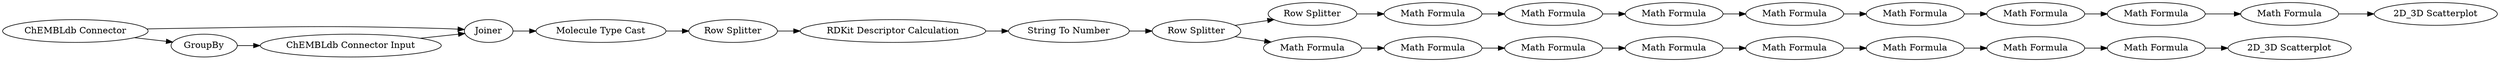 digraph {
	"-3622909851091628158_29" [label="Math Formula"]
	"-3622909851091628158_30" [label="2D_3D Scatterplot"]
	"-3622909851091628158_18" [label="Math Formula"]
	"-3622909851091628158_5" [label="ChEMBLdb Connector Input"]
	"-3622909851091628158_25" [label="Math Formula"]
	"-3622909851091628158_11" [label="2D_3D Scatterplot"]
	"-3622909851091628158_6" [label=Joiner]
	"-3622909851091628158_14" [label="Math Formula"]
	"-3622909851091628158_26" [label="Math Formula"]
	"-3622909851091628158_21" [label="Row Splitter"]
	"-3622909851091628158_22" [label="Row Splitter"]
	"-3622909851091628158_20" [label="Row Splitter"]
	"-3622909851091628158_19" [label="Math Formula"]
	"-3622909851091628158_28" [label="Math Formula"]
	"-3622909851091628158_17" [label="Math Formula"]
	"-3622909851091628158_23" [label="Math Formula"]
	"-3622909851091628158_31" [label="Math Formula"]
	"-3622909851091628158_7" [label=GroupBy]
	"-3622909851091628158_9" [label="RDKit Descriptor Calculation"]
	"-3622909851091628158_10" [label="Math Formula"]
	"-3622909851091628158_27" [label="Math Formula"]
	"-3622909851091628158_8" [label="Molecule Type Cast"]
	"-3622909851091628158_16" [label="Math Formula"]
	"-3622909851091628158_15" [label="Math Formula"]
	"-3622909851091628158_24" [label="Math Formula"]
	"-3622909851091628158_4" [label="ChEMBLdb Connector"]
	"-3622909851091628158_12" [label="String To Number"]
	"-3622909851091628158_13" [label="Math Formula"]
	"-3622909851091628158_15" -> "-3622909851091628158_16"
	"-3622909851091628158_20" -> "-3622909851091628158_9"
	"-3622909851091628158_6" -> "-3622909851091628158_8"
	"-3622909851091628158_17" -> "-3622909851091628158_18"
	"-3622909851091628158_5" -> "-3622909851091628158_6"
	"-3622909851091628158_27" -> "-3622909851091628158_28"
	"-3622909851091628158_31" -> "-3622909851091628158_23"
	"-3622909851091628158_14" -> "-3622909851091628158_15"
	"-3622909851091628158_24" -> "-3622909851091628158_25"
	"-3622909851091628158_21" -> "-3622909851091628158_22"
	"-3622909851091628158_22" -> "-3622909851091628158_31"
	"-3622909851091628158_4" -> "-3622909851091628158_7"
	"-3622909851091628158_28" -> "-3622909851091628158_29"
	"-3622909851091628158_21" -> "-3622909851091628158_10"
	"-3622909851091628158_23" -> "-3622909851091628158_24"
	"-3622909851091628158_4" -> "-3622909851091628158_6"
	"-3622909851091628158_10" -> "-3622909851091628158_13"
	"-3622909851091628158_8" -> "-3622909851091628158_20"
	"-3622909851091628158_29" -> "-3622909851091628158_30"
	"-3622909851091628158_16" -> "-3622909851091628158_17"
	"-3622909851091628158_13" -> "-3622909851091628158_14"
	"-3622909851091628158_19" -> "-3622909851091628158_11"
	"-3622909851091628158_25" -> "-3622909851091628158_26"
	"-3622909851091628158_26" -> "-3622909851091628158_27"
	"-3622909851091628158_7" -> "-3622909851091628158_5"
	"-3622909851091628158_12" -> "-3622909851091628158_21"
	"-3622909851091628158_18" -> "-3622909851091628158_19"
	"-3622909851091628158_9" -> "-3622909851091628158_12"
	rankdir=LR
}
